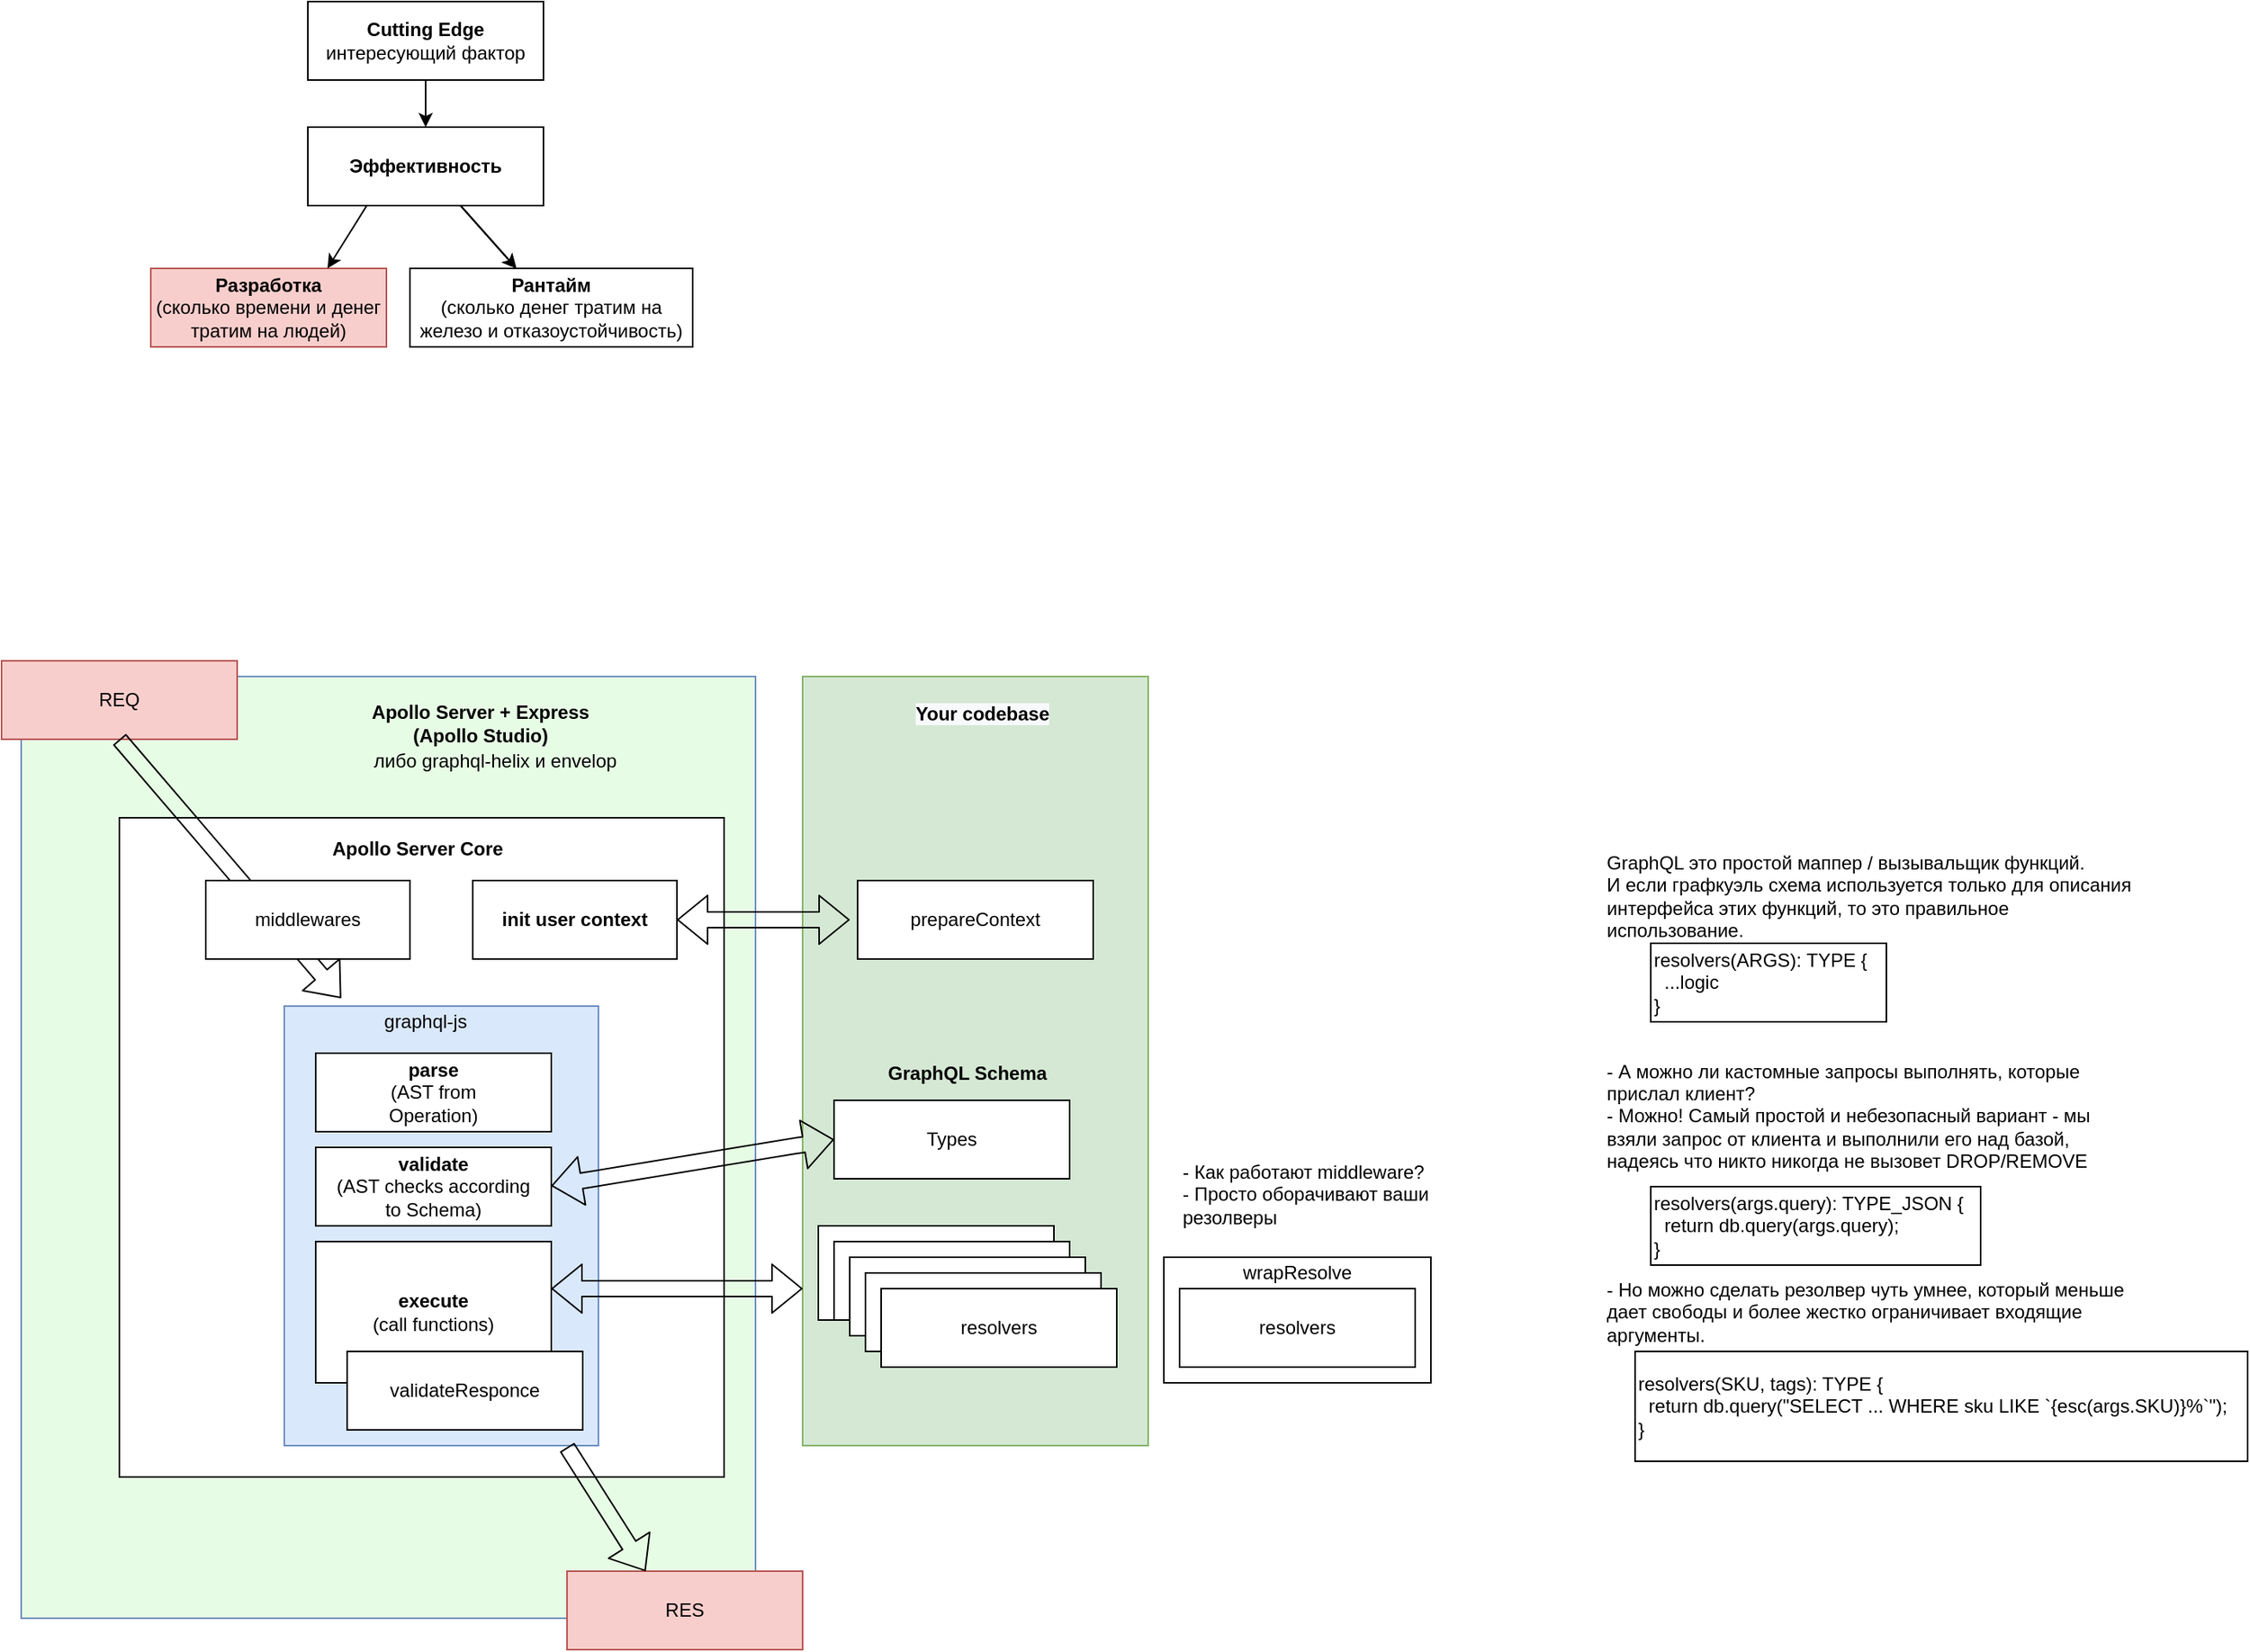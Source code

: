 <mxfile>
    <diagram id="ty2qS1FRlp-UwoPSLcYj" name="Page-1">
        <mxGraphModel dx="3077" dy="2613" grid="1" gridSize="10" guides="1" tooltips="1" connect="1" arrows="1" fold="1" page="1" pageScale="1" pageWidth="800" pageHeight="600" math="0" shadow="0">
            <root>
                <mxCell id="0"/>
                <mxCell id="1" parent="0"/>
                <mxCell id="37" value="" style="rounded=0;whiteSpace=wrap;html=1;" parent="1" vertex="1">
                    <mxGeometry x="770" y="330" width="170" height="80" as="geometry"/>
                </mxCell>
                <mxCell id="31" value="" style="rounded=0;whiteSpace=wrap;html=1;strokeColor=#6c8ebf;fillColor=#E7FCE5;" parent="1" vertex="1">
                    <mxGeometry x="42.5" y="-40" width="467.5" height="600" as="geometry"/>
                </mxCell>
                <mxCell id="29" value="" style="rounded=0;whiteSpace=wrap;html=1;" parent="1" vertex="1">
                    <mxGeometry x="105" y="50" width="385" height="420" as="geometry"/>
                </mxCell>
                <mxCell id="22" value="" style="rounded=0;whiteSpace=wrap;html=1;fillColor=#d5e8d4;strokeColor=#82b366;" parent="1" vertex="1">
                    <mxGeometry x="540" y="-40" width="220" height="490" as="geometry"/>
                </mxCell>
                <mxCell id="17" value="" style="rounded=0;whiteSpace=wrap;html=1;fillColor=#dae8fc;strokeColor=#6c8ebf;" parent="1" vertex="1">
                    <mxGeometry x="210" y="170" width="200" height="280" as="geometry"/>
                </mxCell>
                <mxCell id="2" value="REQ" style="rounded=0;whiteSpace=wrap;html=1;fillColor=#f8cecc;strokeColor=#b85450;" parent="1" vertex="1">
                    <mxGeometry x="30" y="-50" width="150" height="50" as="geometry"/>
                </mxCell>
                <mxCell id="3" value="&lt;span&gt;&lt;b&gt;execute&lt;/b&gt;&lt;br&gt;(call functions)&lt;br&gt;&lt;/span&gt;" style="rounded=0;whiteSpace=wrap;html=1;" parent="1" vertex="1">
                    <mxGeometry x="230" y="320" width="150" height="90" as="geometry"/>
                </mxCell>
                <mxCell id="4" value="prepareContext" style="rounded=0;whiteSpace=wrap;html=1;" parent="1" vertex="1">
                    <mxGeometry x="575" y="90" width="150" height="50" as="geometry"/>
                </mxCell>
                <mxCell id="5" value="&lt;b&gt;validate&lt;/b&gt;&lt;br&gt;(AST checks according to&amp;nbsp;Schema)" style="rounded=0;whiteSpace=wrap;html=1;" parent="1" vertex="1">
                    <mxGeometry x="230" y="260" width="150" height="50" as="geometry"/>
                </mxCell>
                <mxCell id="6" value="RES" style="rounded=0;whiteSpace=wrap;html=1;fillColor=#f8cecc;strokeColor=#b85450;" parent="1" vertex="1">
                    <mxGeometry x="390" y="530" width="150" height="50" as="geometry"/>
                </mxCell>
                <mxCell id="7" value="validateResponce" style="rounded=0;whiteSpace=wrap;html=1;" parent="1" vertex="1">
                    <mxGeometry x="250" y="390" width="150" height="50" as="geometry"/>
                </mxCell>
                <mxCell id="50" value="" style="edgeStyle=none;html=1;" parent="1" source="8" target="10" edge="1">
                    <mxGeometry relative="1" as="geometry"/>
                </mxCell>
                <mxCell id="51" value="" style="edgeStyle=none;html=1;" parent="1" source="8" target="10" edge="1">
                    <mxGeometry relative="1" as="geometry"/>
                </mxCell>
                <mxCell id="8" value="&lt;b&gt;Эффективность&lt;/b&gt;" style="rounded=0;whiteSpace=wrap;html=1;" parent="1" vertex="1">
                    <mxGeometry x="225" y="-390" width="150" height="50" as="geometry"/>
                </mxCell>
                <mxCell id="9" value="&lt;b&gt;Разработка&lt;/b&gt;&lt;br&gt;(сколько времени и денег тратим на людей)" style="rounded=0;whiteSpace=wrap;html=1;fillColor=#f8cecc;strokeColor=#b85450;" parent="1" vertex="1">
                    <mxGeometry x="125" y="-300" width="150" height="50" as="geometry"/>
                </mxCell>
                <mxCell id="10" value="&lt;b&gt;Рантайм&lt;/b&gt;&lt;br&gt;(сколько денег тратим на железо и отказоустойчивость)" style="rounded=0;whiteSpace=wrap;html=1;" parent="1" vertex="1">
                    <mxGeometry x="290" y="-300" width="180" height="50" as="geometry"/>
                </mxCell>
                <mxCell id="11" value="&lt;span&gt;execute&lt;/span&gt;" style="rounded=0;whiteSpace=wrap;html=1;" parent="1" vertex="1">
                    <mxGeometry x="550" y="310" width="150" height="60" as="geometry"/>
                </mxCell>
                <mxCell id="12" value="&lt;span&gt;execute&lt;/span&gt;" style="rounded=0;whiteSpace=wrap;html=1;" parent="1" vertex="1">
                    <mxGeometry x="560" y="320" width="150" height="50" as="geometry"/>
                </mxCell>
                <mxCell id="13" value="&lt;span&gt;execute&lt;/span&gt;" style="rounded=0;whiteSpace=wrap;html=1;" parent="1" vertex="1">
                    <mxGeometry x="570" y="330" width="150" height="50" as="geometry"/>
                </mxCell>
                <mxCell id="14" value="&lt;span&gt;execute&lt;/span&gt;" style="rounded=0;whiteSpace=wrap;html=1;" parent="1" vertex="1">
                    <mxGeometry x="580" y="340" width="150" height="50" as="geometry"/>
                </mxCell>
                <mxCell id="15" value="&lt;span&gt;resolvers&lt;/span&gt;" style="rounded=0;whiteSpace=wrap;html=1;" parent="1" vertex="1">
                    <mxGeometry x="590" y="350" width="150" height="50" as="geometry"/>
                </mxCell>
                <mxCell id="18" value="graphql-js" style="text;html=1;strokeColor=none;fillColor=none;align=center;verticalAlign=middle;whiteSpace=wrap;rounded=0;" parent="1" vertex="1">
                    <mxGeometry x="225" y="170" width="150" height="20" as="geometry"/>
                </mxCell>
                <mxCell id="19" value="" style="shape=flexArrow;endArrow=classic;html=1;startArrow=block;" parent="1" edge="1">
                    <mxGeometry width="50" height="50" relative="1" as="geometry">
                        <mxPoint x="380" y="350" as="sourcePoint"/>
                        <mxPoint x="540" y="350" as="targetPoint"/>
                    </mxGeometry>
                </mxCell>
                <mxCell id="20" value="" style="shape=flexArrow;endArrow=classic;html=1;exitX=0.5;exitY=1;exitDx=0;exitDy=0;entryX=0.141;entryY=-0.258;entryDx=0;entryDy=0;entryPerimeter=0;" parent="1" source="2" target="18" edge="1">
                    <mxGeometry width="50" height="50" relative="1" as="geometry">
                        <mxPoint x="190" y="120" as="sourcePoint"/>
                        <mxPoint x="220" y="140" as="targetPoint"/>
                    </mxGeometry>
                </mxCell>
                <mxCell id="21" value="&lt;b&gt;parse&lt;/b&gt;&lt;br&gt;(AST from &lt;br&gt;Operation)" style="rounded=0;whiteSpace=wrap;html=1;" parent="1" vertex="1">
                    <mxGeometry x="230" y="200" width="150" height="50" as="geometry"/>
                </mxCell>
                <mxCell id="23" value="&lt;b&gt;GraphQL Schema&lt;/b&gt;&lt;b&gt;&lt;br&gt;&lt;br&gt;&lt;/b&gt;" style="text;html=1;strokeColor=none;fillColor=none;align=center;verticalAlign=middle;whiteSpace=wrap;rounded=0;" parent="1" vertex="1">
                    <mxGeometry x="570" y="210" width="150" height="20" as="geometry"/>
                </mxCell>
                <mxCell id="25" value="&lt;span&gt;Types&lt;/span&gt;" style="rounded=0;whiteSpace=wrap;html=1;" parent="1" vertex="1">
                    <mxGeometry x="560" y="230" width="150" height="50" as="geometry"/>
                </mxCell>
                <mxCell id="26" value="" style="shape=flexArrow;endArrow=classic;html=1;entryX=0;entryY=0.5;entryDx=0;entryDy=0;startArrow=block;" parent="1" target="25" edge="1">
                    <mxGeometry width="50" height="50" relative="1" as="geometry">
                        <mxPoint x="380" y="284.5" as="sourcePoint"/>
                        <mxPoint x="450" y="284.5" as="targetPoint"/>
                    </mxGeometry>
                </mxCell>
                <mxCell id="27" value="" style="shape=flexArrow;endArrow=classic;html=1;" parent="1" edge="1">
                    <mxGeometry width="50" height="50" relative="1" as="geometry">
                        <mxPoint x="390" y="451" as="sourcePoint"/>
                        <mxPoint x="440" y="530" as="targetPoint"/>
                    </mxGeometry>
                </mxCell>
                <mxCell id="28" value="&lt;b&gt;init user context&lt;/b&gt;" style="rounded=0;whiteSpace=wrap;html=1;" parent="1" vertex="1">
                    <mxGeometry x="330" y="90" width="130" height="50" as="geometry"/>
                </mxCell>
                <mxCell id="30" value="Apollo Server Core" style="text;html=1;strokeColor=none;fillColor=none;align=center;verticalAlign=middle;whiteSpace=wrap;rounded=0;fontStyle=1" parent="1" vertex="1">
                    <mxGeometry x="220" y="60" width="150" height="20" as="geometry"/>
                </mxCell>
                <mxCell id="32" value="Apollo Server + Express (Apollo Studio)" style="text;html=1;strokeColor=none;fillColor=none;align=center;verticalAlign=middle;whiteSpace=wrap;rounded=0;fontStyle=1" parent="1" vertex="1">
                    <mxGeometry x="260" y="-20" width="150" height="20" as="geometry"/>
                </mxCell>
                <mxCell id="33" value="middlewares" style="rounded=0;whiteSpace=wrap;html=1;" parent="1" vertex="1">
                    <mxGeometry x="160" y="90" width="130" height="50" as="geometry"/>
                </mxCell>
                <UserObject label="либо graphql-helix и envelop" link="https://graphql-compose.herokuapp.com/" id="35">
                    <mxCell style="text;whiteSpace=wrap;html=1;" parent="1" vertex="1">
                        <mxGeometry x="265" width="240" height="30" as="geometry"/>
                    </mxCell>
                </UserObject>
                <mxCell id="36" value="&lt;span&gt;resolvers&lt;/span&gt;" style="rounded=0;whiteSpace=wrap;html=1;" parent="1" vertex="1">
                    <mxGeometry x="780" y="350" width="150" height="50" as="geometry"/>
                </mxCell>
                <mxCell id="38" value="wrapResolve" style="text;html=1;strokeColor=none;fillColor=none;align=center;verticalAlign=middle;whiteSpace=wrap;rounded=0;" parent="1" vertex="1">
                    <mxGeometry x="835" y="330" width="40" height="20" as="geometry"/>
                </mxCell>
                <mxCell id="39" value="&lt;span&gt;resolvers(ARGS): TYPE {&lt;br&gt;&amp;nbsp; ...logic&lt;br&gt;}&lt;br&gt;&lt;/span&gt;" style="rounded=0;whiteSpace=wrap;html=1;align=left;" parent="1" vertex="1">
                    <mxGeometry x="1080" y="130" width="150" height="50" as="geometry"/>
                </mxCell>
                <mxCell id="41" value="&lt;span&gt;resolvers(args.query): TYPE_JSON {&lt;br&gt;&amp;nbsp; return db.query(args.query);&lt;br&gt;}&lt;br&gt;&lt;/span&gt;" style="rounded=0;whiteSpace=wrap;html=1;align=left;" parent="1" vertex="1">
                    <mxGeometry x="1080" y="285" width="210" height="50" as="geometry"/>
                </mxCell>
                <mxCell id="42" value="&lt;span&gt;resolvers(SKU, tags): TYPE {&lt;br&gt;&amp;nbsp; return db.query(&quot;SELECT ... WHERE sku LIKE `{esc(&lt;/span&gt;args.SKU&lt;span&gt;)}%`&quot;);&lt;br&gt;}&lt;br&gt;&lt;/span&gt;" style="rounded=0;whiteSpace=wrap;html=1;align=left;" parent="1" vertex="1">
                    <mxGeometry x="1070" y="390" width="390" height="70" as="geometry"/>
                </mxCell>
                <mxCell id="44" value="GraphQL это простой маппер / вызывальщик функций.&lt;br&gt;И если графкуэль схема используется только для описания интерфейса этих функций, то это правильное использование." style="text;html=1;strokeColor=none;fillColor=none;align=left;verticalAlign=middle;whiteSpace=wrap;rounded=0;" parent="1" vertex="1">
                    <mxGeometry x="1050" y="70" width="340" height="60" as="geometry"/>
                </mxCell>
                <mxCell id="45" value="- А можно ли кастомные запросы выполнять, которые прислал клиент?&lt;br&gt;- Можно! Самый простой и небезопасный вариант - мы взяли запрос от клиента и выполнили его над базой, надеясь что никто никогда не вызовет DROP/REMOVE" style="text;html=1;strokeColor=none;fillColor=none;align=left;verticalAlign=middle;whiteSpace=wrap;rounded=0;" parent="1" vertex="1">
                    <mxGeometry x="1050" y="190" width="340" height="100" as="geometry"/>
                </mxCell>
                <mxCell id="47" value="- Но можно сделать резолвер чуть умнее, который меньше дает свободы и более жестко ограничивает входящие аргументы." style="text;html=1;strokeColor=none;fillColor=none;align=left;verticalAlign=middle;whiteSpace=wrap;rounded=0;" parent="1" vertex="1">
                    <mxGeometry x="1050" y="340" width="340" height="50" as="geometry"/>
                </mxCell>
                <mxCell id="49" value="" style="edgeStyle=none;html=1;" parent="1" source="48" target="8" edge="1">
                    <mxGeometry relative="1" as="geometry"/>
                </mxCell>
                <mxCell id="48" value="&lt;b&gt;Cutting Edge&lt;/b&gt;&lt;br&gt;интересующий фактор" style="rounded=0;whiteSpace=wrap;html=1;" parent="1" vertex="1">
                    <mxGeometry x="225" y="-470" width="150" height="50" as="geometry"/>
                </mxCell>
                <mxCell id="52" value="" style="endArrow=classic;html=1;exitX=0.25;exitY=1;exitDx=0;exitDy=0;entryX=0.75;entryY=0;entryDx=0;entryDy=0;" parent="1" source="8" target="9" edge="1">
                    <mxGeometry width="50" height="50" relative="1" as="geometry">
                        <mxPoint x="320" y="-310" as="sourcePoint"/>
                        <mxPoint x="370" y="-360" as="targetPoint"/>
                    </mxGeometry>
                </mxCell>
                <mxCell id="68" value="" style="shape=flexArrow;endArrow=classic;html=1;startArrow=block;exitX=1;exitY=0.5;exitDx=0;exitDy=0;" parent="1" source="28" edge="1">
                    <mxGeometry width="50" height="50" relative="1" as="geometry">
                        <mxPoint x="390" y="120.5" as="sourcePoint"/>
                        <mxPoint x="570" y="115" as="targetPoint"/>
                    </mxGeometry>
                </mxCell>
                <mxCell id="69" value="&lt;meta charset=&quot;utf-8&quot;&gt;&lt;b style=&quot;color: rgb(0, 0, 0); font-size: 12px; font-style: normal; letter-spacing: normal; text-align: center; text-indent: 0px; text-transform: none; word-spacing: 0px; font-family: helvetica; background-color: rgb(248, 249, 250);&quot;&gt;Your codebase&lt;/b&gt;" style="text;whiteSpace=wrap;html=1;" parent="1" vertex="1">
                    <mxGeometry x="610" y="-30" width="110" height="30" as="geometry"/>
                </mxCell>
                <mxCell id="70" value="- Как работают middleware?&lt;br&gt;- Просто оборачивают ваши резолверы" style="text;html=1;strokeColor=none;fillColor=none;align=left;verticalAlign=middle;whiteSpace=wrap;rounded=0;" parent="1" vertex="1">
                    <mxGeometry x="780" y="260" width="210" height="60" as="geometry"/>
                </mxCell>
            </root>
        </mxGraphModel>
    </diagram>
</mxfile>